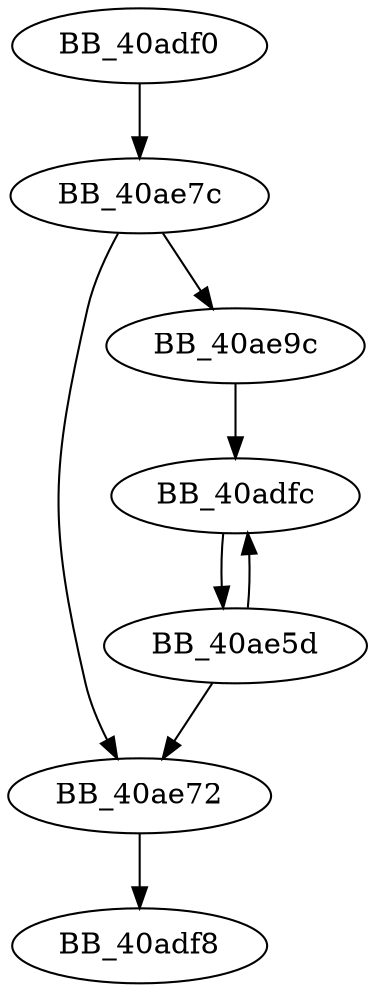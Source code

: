 DiGraph sub_40ADF0{
BB_40adf0->BB_40ae7c
BB_40adfc->BB_40ae5d
BB_40ae5d->BB_40adfc
BB_40ae5d->BB_40ae72
BB_40ae72->BB_40adf8
BB_40ae7c->BB_40ae72
BB_40ae7c->BB_40ae9c
BB_40ae9c->BB_40adfc
}
